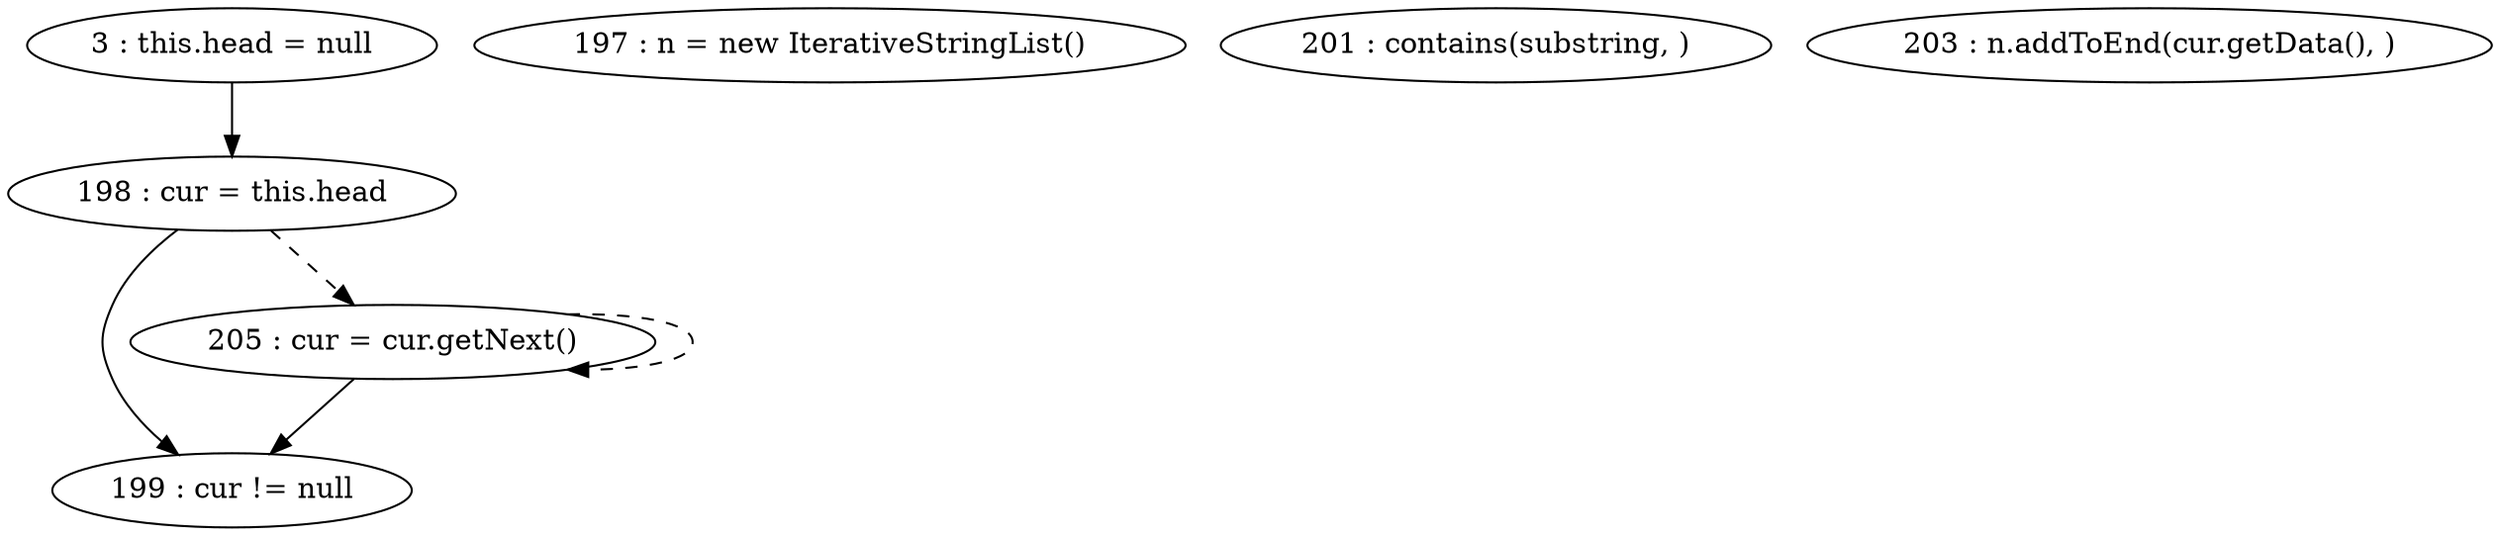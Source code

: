 digraph G {
"3 : this.head = null"
"3 : this.head = null" -> "198 : cur = this.head"
"197 : n = new IterativeStringList()"
"198 : cur = this.head"
"198 : cur = this.head" -> "199 : cur != null"
"198 : cur = this.head" -> "205 : cur = cur.getNext()" [style=dashed]
"199 : cur != null"
"201 : contains(substring, )"
"203 : n.addToEnd(cur.getData(), )"
"205 : cur = cur.getNext()"
"205 : cur = cur.getNext()" -> "199 : cur != null"
"205 : cur = cur.getNext()" -> "205 : cur = cur.getNext()" [style=dashed]
"199 : cur != null"
}